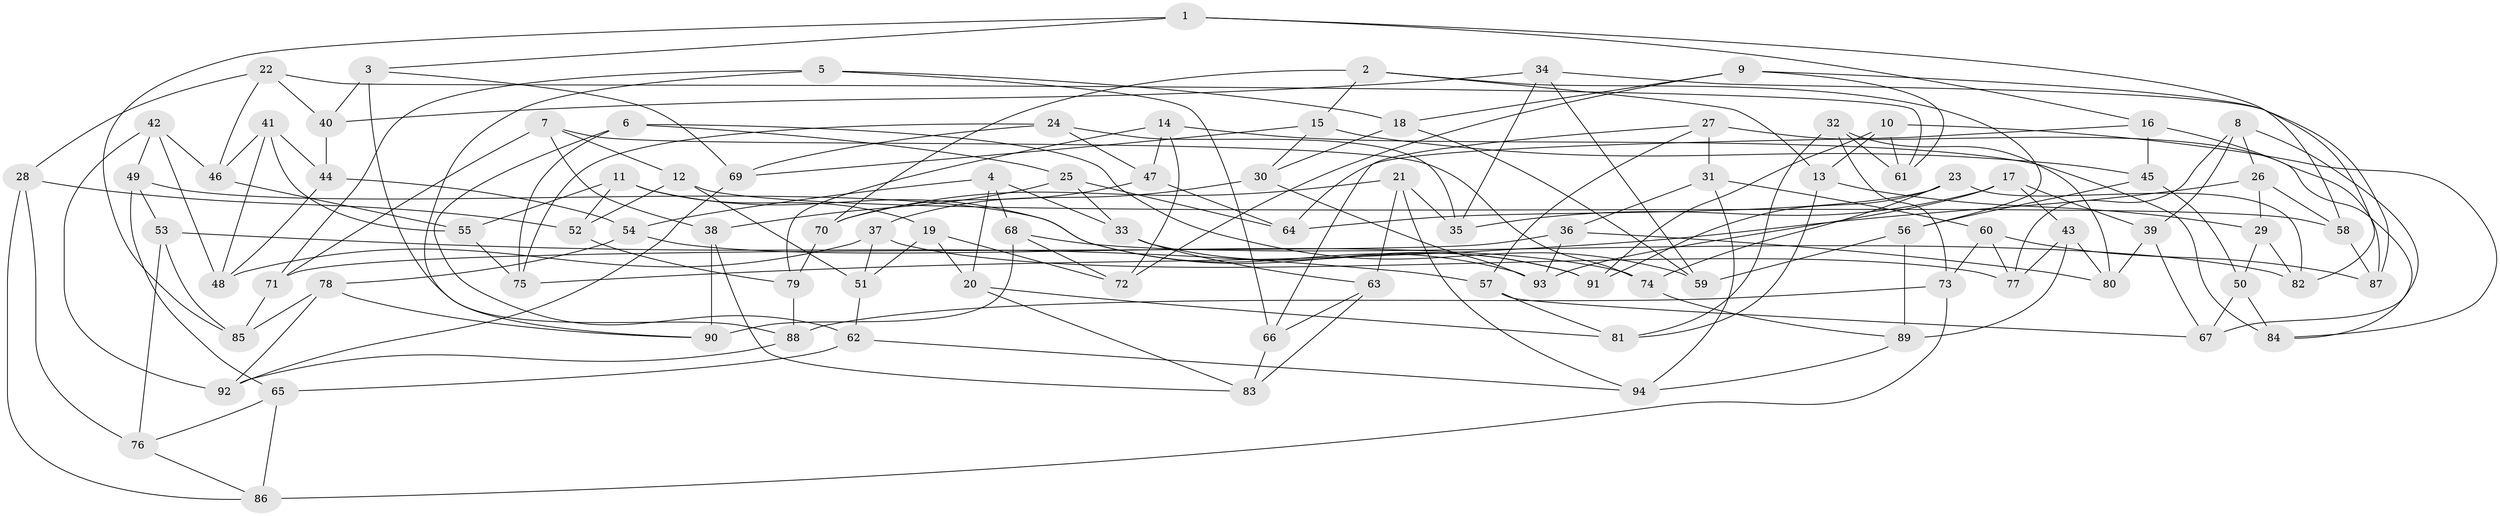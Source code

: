 // coarse degree distribution, {6: 0.5892857142857143, 4: 0.30357142857142855, 5: 0.08928571428571429, 3: 0.017857142857142856}
// Generated by graph-tools (version 1.1) at 2025/52/02/27/25 19:52:27]
// undirected, 94 vertices, 188 edges
graph export_dot {
graph [start="1"]
  node [color=gray90,style=filled];
  1;
  2;
  3;
  4;
  5;
  6;
  7;
  8;
  9;
  10;
  11;
  12;
  13;
  14;
  15;
  16;
  17;
  18;
  19;
  20;
  21;
  22;
  23;
  24;
  25;
  26;
  27;
  28;
  29;
  30;
  31;
  32;
  33;
  34;
  35;
  36;
  37;
  38;
  39;
  40;
  41;
  42;
  43;
  44;
  45;
  46;
  47;
  48;
  49;
  50;
  51;
  52;
  53;
  54;
  55;
  56;
  57;
  58;
  59;
  60;
  61;
  62;
  63;
  64;
  65;
  66;
  67;
  68;
  69;
  70;
  71;
  72;
  73;
  74;
  75;
  76;
  77;
  78;
  79;
  80;
  81;
  82;
  83;
  84;
  85;
  86;
  87;
  88;
  89;
  90;
  91;
  92;
  93;
  94;
  1 -- 58;
  1 -- 85;
  1 -- 3;
  1 -- 16;
  2 -- 13;
  2 -- 70;
  2 -- 15;
  2 -- 56;
  3 -- 69;
  3 -- 40;
  3 -- 88;
  4 -- 20;
  4 -- 33;
  4 -- 68;
  4 -- 54;
  5 -- 18;
  5 -- 90;
  5 -- 71;
  5 -- 66;
  6 -- 59;
  6 -- 75;
  6 -- 25;
  6 -- 62;
  7 -- 12;
  7 -- 38;
  7 -- 74;
  7 -- 71;
  8 -- 67;
  8 -- 26;
  8 -- 39;
  8 -- 77;
  9 -- 82;
  9 -- 72;
  9 -- 18;
  9 -- 61;
  10 -- 61;
  10 -- 13;
  10 -- 91;
  10 -- 84;
  11 -- 55;
  11 -- 93;
  11 -- 19;
  11 -- 52;
  12 -- 51;
  12 -- 58;
  12 -- 52;
  13 -- 81;
  13 -- 29;
  14 -- 72;
  14 -- 47;
  14 -- 84;
  14 -- 79;
  15 -- 30;
  15 -- 69;
  15 -- 45;
  16 -- 45;
  16 -- 64;
  16 -- 87;
  17 -- 39;
  17 -- 93;
  17 -- 35;
  17 -- 43;
  18 -- 30;
  18 -- 59;
  19 -- 51;
  19 -- 20;
  19 -- 72;
  20 -- 83;
  20 -- 81;
  21 -- 63;
  21 -- 94;
  21 -- 70;
  21 -- 35;
  22 -- 28;
  22 -- 61;
  22 -- 46;
  22 -- 40;
  23 -- 82;
  23 -- 91;
  23 -- 74;
  23 -- 64;
  24 -- 47;
  24 -- 75;
  24 -- 35;
  24 -- 69;
  25 -- 38;
  25 -- 33;
  25 -- 64;
  26 -- 58;
  26 -- 29;
  26 -- 75;
  27 -- 31;
  27 -- 66;
  27 -- 84;
  27 -- 57;
  28 -- 86;
  28 -- 52;
  28 -- 76;
  29 -- 82;
  29 -- 50;
  30 -- 93;
  30 -- 37;
  31 -- 36;
  31 -- 60;
  31 -- 94;
  32 -- 81;
  32 -- 80;
  32 -- 73;
  32 -- 61;
  33 -- 63;
  33 -- 91;
  34 -- 40;
  34 -- 59;
  34 -- 35;
  34 -- 87;
  36 -- 71;
  36 -- 80;
  36 -- 93;
  37 -- 48;
  37 -- 77;
  37 -- 51;
  38 -- 90;
  38 -- 83;
  39 -- 80;
  39 -- 67;
  40 -- 44;
  41 -- 55;
  41 -- 46;
  41 -- 44;
  41 -- 48;
  42 -- 48;
  42 -- 92;
  42 -- 46;
  42 -- 49;
  43 -- 89;
  43 -- 77;
  43 -- 80;
  44 -- 54;
  44 -- 48;
  45 -- 50;
  45 -- 56;
  46 -- 55;
  47 -- 70;
  47 -- 64;
  49 -- 53;
  49 -- 65;
  49 -- 91;
  50 -- 84;
  50 -- 67;
  51 -- 62;
  52 -- 79;
  53 -- 85;
  53 -- 57;
  53 -- 76;
  54 -- 78;
  54 -- 74;
  55 -- 75;
  56 -- 59;
  56 -- 89;
  57 -- 81;
  57 -- 67;
  58 -- 87;
  60 -- 73;
  60 -- 87;
  60 -- 77;
  62 -- 65;
  62 -- 94;
  63 -- 83;
  63 -- 66;
  65 -- 76;
  65 -- 86;
  66 -- 83;
  68 -- 90;
  68 -- 72;
  68 -- 82;
  69 -- 92;
  70 -- 79;
  71 -- 85;
  73 -- 88;
  73 -- 86;
  74 -- 89;
  76 -- 86;
  78 -- 90;
  78 -- 85;
  78 -- 92;
  79 -- 88;
  88 -- 92;
  89 -- 94;
}
